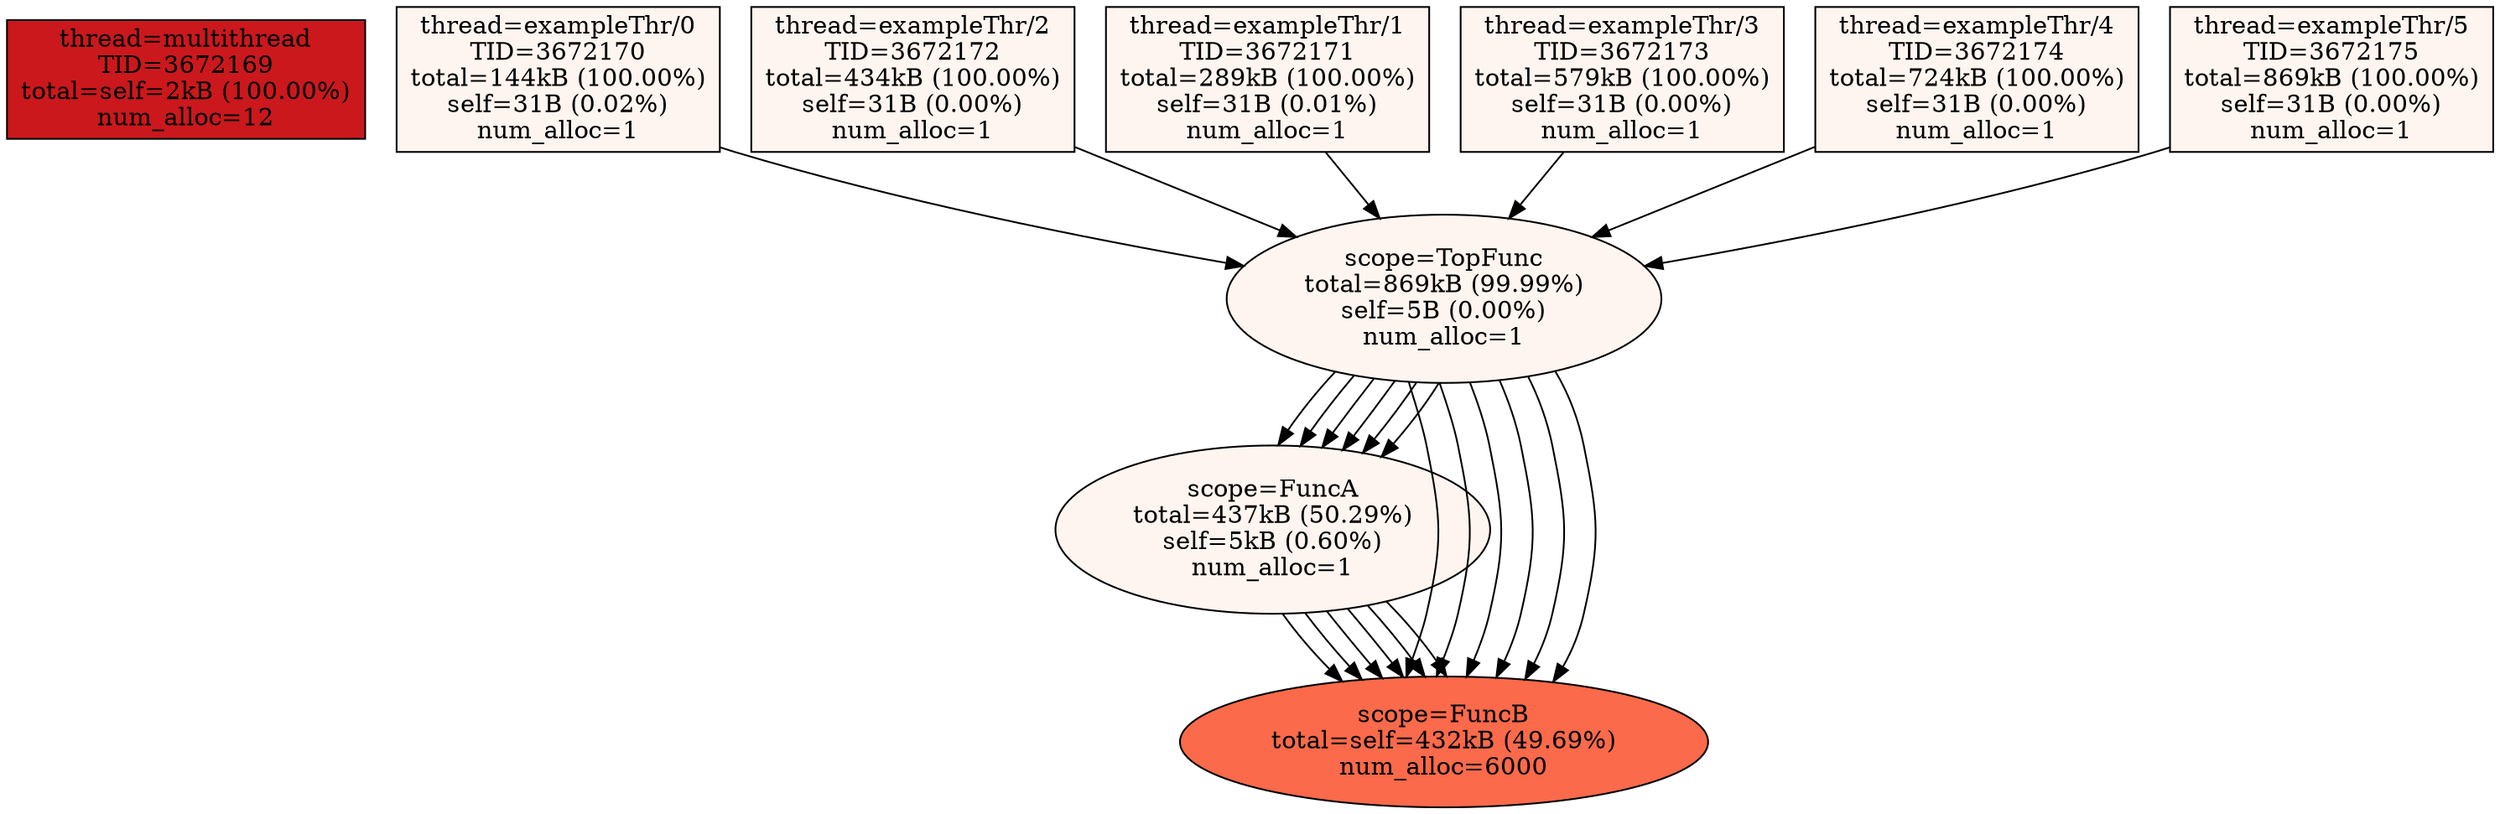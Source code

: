digraph MallocTree {
node [colorscheme=reds9 style=filled]
"multithread" [label="thread=multithread\nTID=3672169\ntotal=self=2kB (100.00%)\nnum_alloc=12" shape=box fillcolor=7]

"exampleThr/0" [label="thread=exampleThr/0\nTID=3672170\ntotal=144kB (100.00%)\nself=31B (0.02%)\nnum_alloc=1" shape=box fillcolor=1]
"exampleThr/0" -> "TopFunc"
"TopFunc" [label="scope=TopFunc\ntotal=144kB (99.97%)\nself=5B (0.00%)\nnum_alloc=1" fillcolor=1]
"TopFunc" -> "FuncA"
"TopFunc" -> "FuncB"
"FuncA" [label="scope=FuncA\ntotal=72kB (50.02%)\nself=100B (0.06%)\nnum_alloc=1" fillcolor=1]
"FuncA" -> "FuncB"
"FuncB" [label="scope=FuncB\ntotal=self=72kB (49.95%)\nnum_alloc=1000" fillcolor=5]
"FuncB" [label="scope=FuncB\ntotal=self=72kB (49.95%)\nnum_alloc=1000" fillcolor=5]

"exampleThr/2" [label="thread=exampleThr/2\nTID=3672172\ntotal=434kB (100.00%)\nself=31B (0.00%)\nnum_alloc=1" shape=box fillcolor=1]
"exampleThr/2" -> "TopFunc"
"TopFunc" [label="scope=TopFunc\ntotal=434kB (99.99%)\nself=5B (0.00%)\nnum_alloc=1" fillcolor=1]
"TopFunc" -> "FuncA"
"TopFunc" -> "FuncB"
"FuncA" [label="scope=FuncA\ntotal=218kB (50.24%)\nself=2kB (0.49%)\nnum_alloc=1" fillcolor=1]
"FuncA" -> "FuncB"
"FuncB" [label="scope=FuncB\ntotal=self=216kB (49.74%)\nnum_alloc=3000" fillcolor=5]
"FuncB" [label="scope=FuncB\ntotal=self=216kB (49.74%)\nnum_alloc=3000" fillcolor=5]

"exampleThr/1" [label="thread=exampleThr/1\nTID=3672171\ntotal=289kB (100.00%)\nself=31B (0.01%)\nnum_alloc=1" shape=box fillcolor=1]
"exampleThr/1" -> "TopFunc"
"TopFunc" [label="scope=TopFunc\ntotal=289kB (99.98%)\nself=5B (0.00%)\nnum_alloc=1" fillcolor=1]
"TopFunc" -> "FuncA"
"TopFunc" -> "FuncB"
"FuncA" [label="scope=FuncA\ntotal=145kB (50.18%)\nself=1kB (0.38%)\nnum_alloc=1" fillcolor=1]
"FuncA" -> "FuncB"
"FuncB" [label="scope=FuncB\ntotal=self=144kB (49.79%)\nnum_alloc=2000" fillcolor=5]
"FuncB" [label="scope=FuncB\ntotal=self=144kB (49.79%)\nnum_alloc=2000" fillcolor=5]

"exampleThr/3" [label="thread=exampleThr/3\nTID=3672173\ntotal=579kB (100.00%)\nself=31B (0.00%)\nnum_alloc=1" shape=box fillcolor=1]
"exampleThr/3" -> "TopFunc"
"TopFunc" [label="scope=TopFunc\ntotal=579kB (99.99%)\nself=5B (0.00%)\nnum_alloc=1" fillcolor=1]
"TopFunc" -> "FuncA"
"TopFunc" -> "FuncB"
"FuncA" [label="scope=FuncA\ntotal=291kB (50.27%)\nself=3kB (0.54%)\nnum_alloc=1" fillcolor=1]
"FuncA" -> "FuncB"
"FuncB" [label="scope=FuncB\ntotal=self=288kB (49.72%)\nnum_alloc=4000" fillcolor=5]
"FuncB" [label="scope=FuncB\ntotal=self=288kB (49.72%)\nnum_alloc=4000" fillcolor=5]

"exampleThr/4" [label="thread=exampleThr/4\nTID=3672174\ntotal=724kB (100.00%)\nself=31B (0.00%)\nnum_alloc=1" shape=box fillcolor=1]
"exampleThr/4" -> "TopFunc"
"TopFunc" [label="scope=TopFunc\ntotal=724kB (99.99%)\nself=5B (0.00%)\nnum_alloc=1" fillcolor=1]
"TopFunc" -> "FuncA"
"TopFunc" -> "FuncB"
"FuncA" [label="scope=FuncA\ntotal=364kB (50.28%)\nself=4kB (0.57%)\nnum_alloc=1" fillcolor=1]
"FuncA" -> "FuncB"
"FuncB" [label="scope=FuncB\ntotal=self=360kB (49.70%)\nnum_alloc=5000" fillcolor=5]
"FuncB" [label="scope=FuncB\ntotal=self=360kB (49.70%)\nnum_alloc=5000" fillcolor=5]

"exampleThr/5" [label="thread=exampleThr/5\nTID=3672175\ntotal=869kB (100.00%)\nself=31B (0.00%)\nnum_alloc=1" shape=box fillcolor=1]
"exampleThr/5" -> "TopFunc"
"TopFunc" [label="scope=TopFunc\ntotal=869kB (99.99%)\nself=5B (0.00%)\nnum_alloc=1" fillcolor=1]
"TopFunc" -> "FuncA"
"TopFunc" -> "FuncB"
"FuncA" [label="scope=FuncA\ntotal=437kB (50.29%)\nself=5kB (0.60%)\nnum_alloc=1" fillcolor=1]
"FuncA" -> "FuncB"
"FuncB" [label="scope=FuncB\ntotal=self=432kB (49.69%)\nnum_alloc=6000" fillcolor=5]
"FuncB" [label="scope=FuncB\ntotal=self=432kB (49.69%)\nnum_alloc=6000" fillcolor=5]

}
digraph MallocTree_globals {
"__before_init_node__" [label="Memory Allocated\nBefore MallocTag Init\n72kB"]
"__malloctag_self_memory__" [label="Memory Allocated\nBy MallocTag itself\n387kB"]
}
